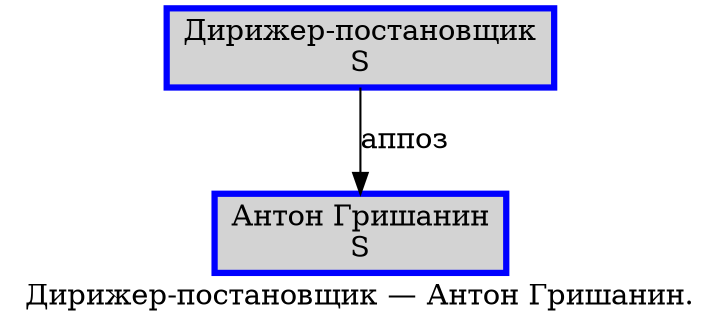 digraph SENTENCE_122 {
	graph [label="Дирижер-постановщик — Антон Гришанин."]
	node [style=filled]
		0 [label="Дирижер-постановщик
S" color=blue fillcolor=lightgray penwidth=3 shape=box]
		2 [label="Антон Гришанин
S" color=blue fillcolor=lightgray penwidth=3 shape=box]
			0 -> 2 [label="аппоз"]
}